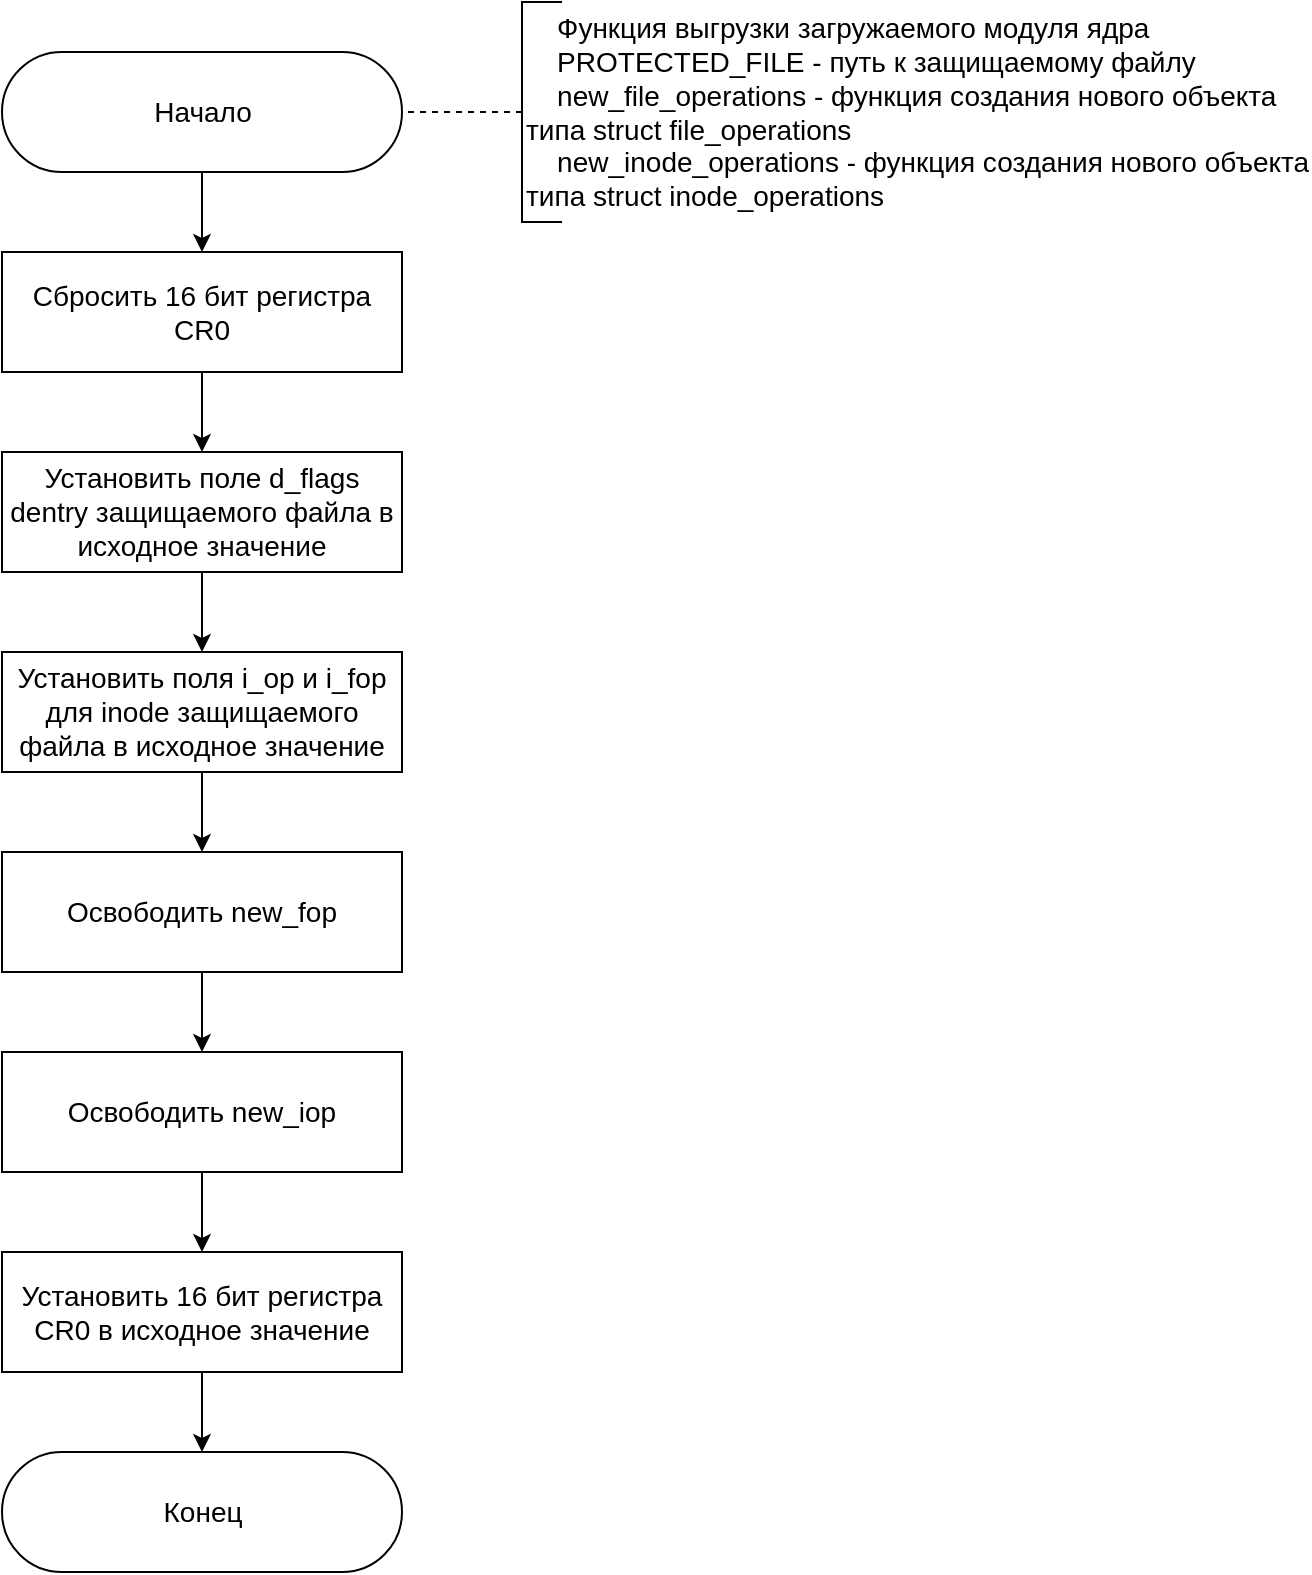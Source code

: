 <mxfile>
    <diagram id="LvuXZrQ7Tg6OYWz3CXxq" name="Page-1">
        <mxGraphModel dx="856" dy="496" grid="1" gridSize="10" guides="1" tooltips="1" connect="1" arrows="1" fold="1" page="1" pageScale="1" pageWidth="1654" pageHeight="2336" math="0" shadow="0">
            <root>
                <mxCell id="0"/>
                <mxCell id="1" parent="0"/>
                <mxCell id="2" value="Начало" style="html=1;dashed=0;whitespace=wrap;shape=mxgraph.dfd.start;fontSize=14;" parent="1" vertex="1">
                    <mxGeometry x="380" y="80" width="200" height="60" as="geometry"/>
                </mxCell>
                <mxCell id="7" style="edgeStyle=none;html=1;entryX=1;entryY=0.5;entryDx=0;entryDy=0;entryPerimeter=0;fontSize=14;endArrow=none;endFill=0;dashed=1;" parent="1" source="6" target="2" edge="1">
                    <mxGeometry relative="1" as="geometry"/>
                </mxCell>
                <mxCell id="6" value="&amp;nbsp; &amp;nbsp; Функция выгрузки загружаемого модуля ядра&lt;br&gt;&amp;nbsp; &amp;nbsp; PROTECTED_FILE - путь к защищаемому файлу&lt;br&gt;&amp;nbsp; &amp;nbsp; new_file_operations - функция создания нового объекта&amp;nbsp;&lt;br&gt;типа struct file_operations&lt;br&gt;&amp;nbsp; &amp;nbsp; new_inode_operations - функция создания нового объекта&lt;br&gt;типа struct inode_operations" style="strokeWidth=1;html=1;shape=mxgraph.flowchart.annotation_1;align=left;pointerEvents=1;fontSize=14;" parent="1" vertex="1">
                    <mxGeometry x="640" y="55" width="20" height="110" as="geometry"/>
                </mxCell>
                <mxCell id="27" style="edgeStyle=none;html=1;exitX=0.5;exitY=1;exitDx=0;exitDy=0;entryX=0.5;entryY=0;entryDx=0;entryDy=0;fontSize=14;endArrow=classic;endFill=1;" parent="1" source="12" target="15" edge="1">
                    <mxGeometry relative="1" as="geometry">
                        <mxPoint x="480" y="540" as="sourcePoint"/>
                    </mxGeometry>
                </mxCell>
                <mxCell id="12" value="Сбросить 16 бит регистра CR0" style="whiteSpace=wrap;html=1;fontSize=14;strokeWidth=1;" parent="1" vertex="1">
                    <mxGeometry x="380" y="180" width="200" height="60" as="geometry"/>
                </mxCell>
                <mxCell id="24" style="edgeStyle=none;html=1;exitX=0.5;exitY=0.5;exitDx=0;exitDy=30;entryX=0.5;entryY=0;entryDx=0;entryDy=0;fontSize=14;endArrow=classic;endFill=1;exitPerimeter=0;" parent="1" source="2" target="12" edge="1">
                    <mxGeometry relative="1" as="geometry">
                        <mxPoint x="480" y="240" as="sourcePoint"/>
                    </mxGeometry>
                </mxCell>
                <mxCell id="28" style="edgeStyle=none;html=1;exitX=0.5;exitY=1;exitDx=0;exitDy=0;entryX=0.5;entryY=0;entryDx=0;entryDy=0;fontSize=14;endArrow=classic;endFill=1;" parent="1" source="15" target="16" edge="1">
                    <mxGeometry relative="1" as="geometry"/>
                </mxCell>
                <mxCell id="15" value="Установить поле d_flags dentry защищаемого файла в исходное значение" style="whiteSpace=wrap;html=1;fontSize=14;strokeWidth=1;" parent="1" vertex="1">
                    <mxGeometry x="380" y="280" width="200" height="60" as="geometry"/>
                </mxCell>
                <mxCell id="42" style="edgeStyle=none;html=1;exitX=0.5;exitY=1;exitDx=0;exitDy=0;entryX=0.5;entryY=0;entryDx=0;entryDy=0;" edge="1" parent="1" source="16" target="37">
                    <mxGeometry relative="1" as="geometry"/>
                </mxCell>
                <mxCell id="16" value="Установить поля i_op и i_fop для inode защищаемого файла в исходное значение" style="whiteSpace=wrap;html=1;fontSize=14;strokeWidth=1;" parent="1" vertex="1">
                    <mxGeometry x="380" y="380" width="200" height="60" as="geometry"/>
                </mxCell>
                <mxCell id="44" style="edgeStyle=none;html=1;exitX=0.5;exitY=1;exitDx=0;exitDy=0;entryX=0.5;entryY=0.5;entryDx=0;entryDy=-30;entryPerimeter=0;" edge="1" parent="1" source="21" target="22">
                    <mxGeometry relative="1" as="geometry"/>
                </mxCell>
                <mxCell id="21" value="Установить 16 бит регистра CR0 в исходное значение" style="whiteSpace=wrap;html=1;fontSize=14;strokeWidth=1;" parent="1" vertex="1">
                    <mxGeometry x="380" y="680" width="200" height="60" as="geometry"/>
                </mxCell>
                <mxCell id="22" value="Конец" style="html=1;dashed=0;whitespace=wrap;shape=mxgraph.dfd.start;fontSize=14;" parent="1" vertex="1">
                    <mxGeometry x="380" y="780" width="200" height="60" as="geometry"/>
                </mxCell>
                <mxCell id="40" style="edgeStyle=none;rounded=0;html=1;exitX=0.5;exitY=1;exitDx=0;exitDy=0;entryX=0.5;entryY=0;entryDx=0;entryDy=0;fontSize=14;endArrow=classic;endFill=1;" parent="1" source="37" target="38" edge="1">
                    <mxGeometry relative="1" as="geometry"/>
                </mxCell>
                <mxCell id="37" value="Освободить new_fop" style="whiteSpace=wrap;html=1;fontSize=14;strokeWidth=1;" parent="1" vertex="1">
                    <mxGeometry x="380" y="480" width="200" height="60" as="geometry"/>
                </mxCell>
                <mxCell id="43" style="edgeStyle=none;html=1;exitX=0.5;exitY=1;exitDx=0;exitDy=0;entryX=0.5;entryY=0;entryDx=0;entryDy=0;" edge="1" parent="1" source="38" target="21">
                    <mxGeometry relative="1" as="geometry"/>
                </mxCell>
                <mxCell id="38" value="Освободить new_iop" style="whiteSpace=wrap;html=1;fontSize=14;strokeWidth=1;" parent="1" vertex="1">
                    <mxGeometry x="380" y="580" width="200" height="60" as="geometry"/>
                </mxCell>
            </root>
        </mxGraphModel>
    </diagram>
</mxfile>